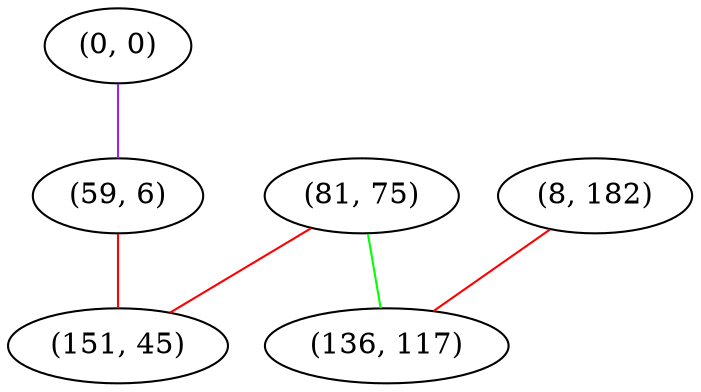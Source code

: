 graph "" {
"(0, 0)";
"(8, 182)";
"(81, 75)";
"(136, 117)";
"(59, 6)";
"(151, 45)";
"(0, 0)" -- "(59, 6)"  [color=purple, key=0, weight=4];
"(8, 182)" -- "(136, 117)"  [color=red, key=0, weight=1];
"(81, 75)" -- "(151, 45)"  [color=red, key=0, weight=1];
"(81, 75)" -- "(136, 117)"  [color=green, key=0, weight=2];
"(59, 6)" -- "(151, 45)"  [color=red, key=0, weight=1];
}
